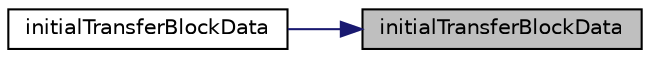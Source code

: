 digraph "initialTransferBlockData"
{
 // LATEX_PDF_SIZE
  edge [fontname="Helvetica",fontsize="10",labelfontname="Helvetica",labelfontsize="10"];
  node [fontname="Helvetica",fontsize="10",shape=record];
  rankdir="RL";
  Node1 [label="initialTransferBlockData",height=0.2,width=0.4,color="black", fillcolor="grey75", style="filled", fontcolor="black",tooltip=" "];
  Node1 -> Node2 [dir="back",color="midnightblue",fontsize="10",style="solid",fontname="Helvetica"];
  Node2 [label="initialTransferBlockData",height=0.2,width=0.4,color="black", fillcolor="white", style="filled",URL="$classpFlow_1_1simulationDomain.html#a875295a8821513ce85cb656cf9205a62",tooltip=" "];
}
